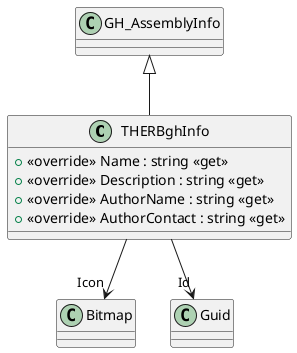 @startuml
class THERBghInfo {
    + <<override>> Name : string <<get>>
    + <<override>> Description : string <<get>>
    + <<override>> AuthorName : string <<get>>
    + <<override>> AuthorContact : string <<get>>
}
GH_AssemblyInfo <|-- THERBghInfo
THERBghInfo --> "Icon" Bitmap
THERBghInfo --> "Id" Guid
@enduml
